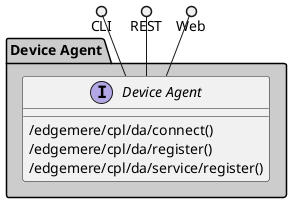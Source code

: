 @startuml



package "Device Agent" #cccccc {

    interface "Device Agent" as i {
            /edgemere/cpl/da/connect()
            /edgemere/cpl/da/register()
            /edgemere/cpl/da/service/register()
    
    }
}

CLI ()-- i
REST ()-- i
Web ()-- i

package "Device Agent" #cccccc {
    
}



@enduml
